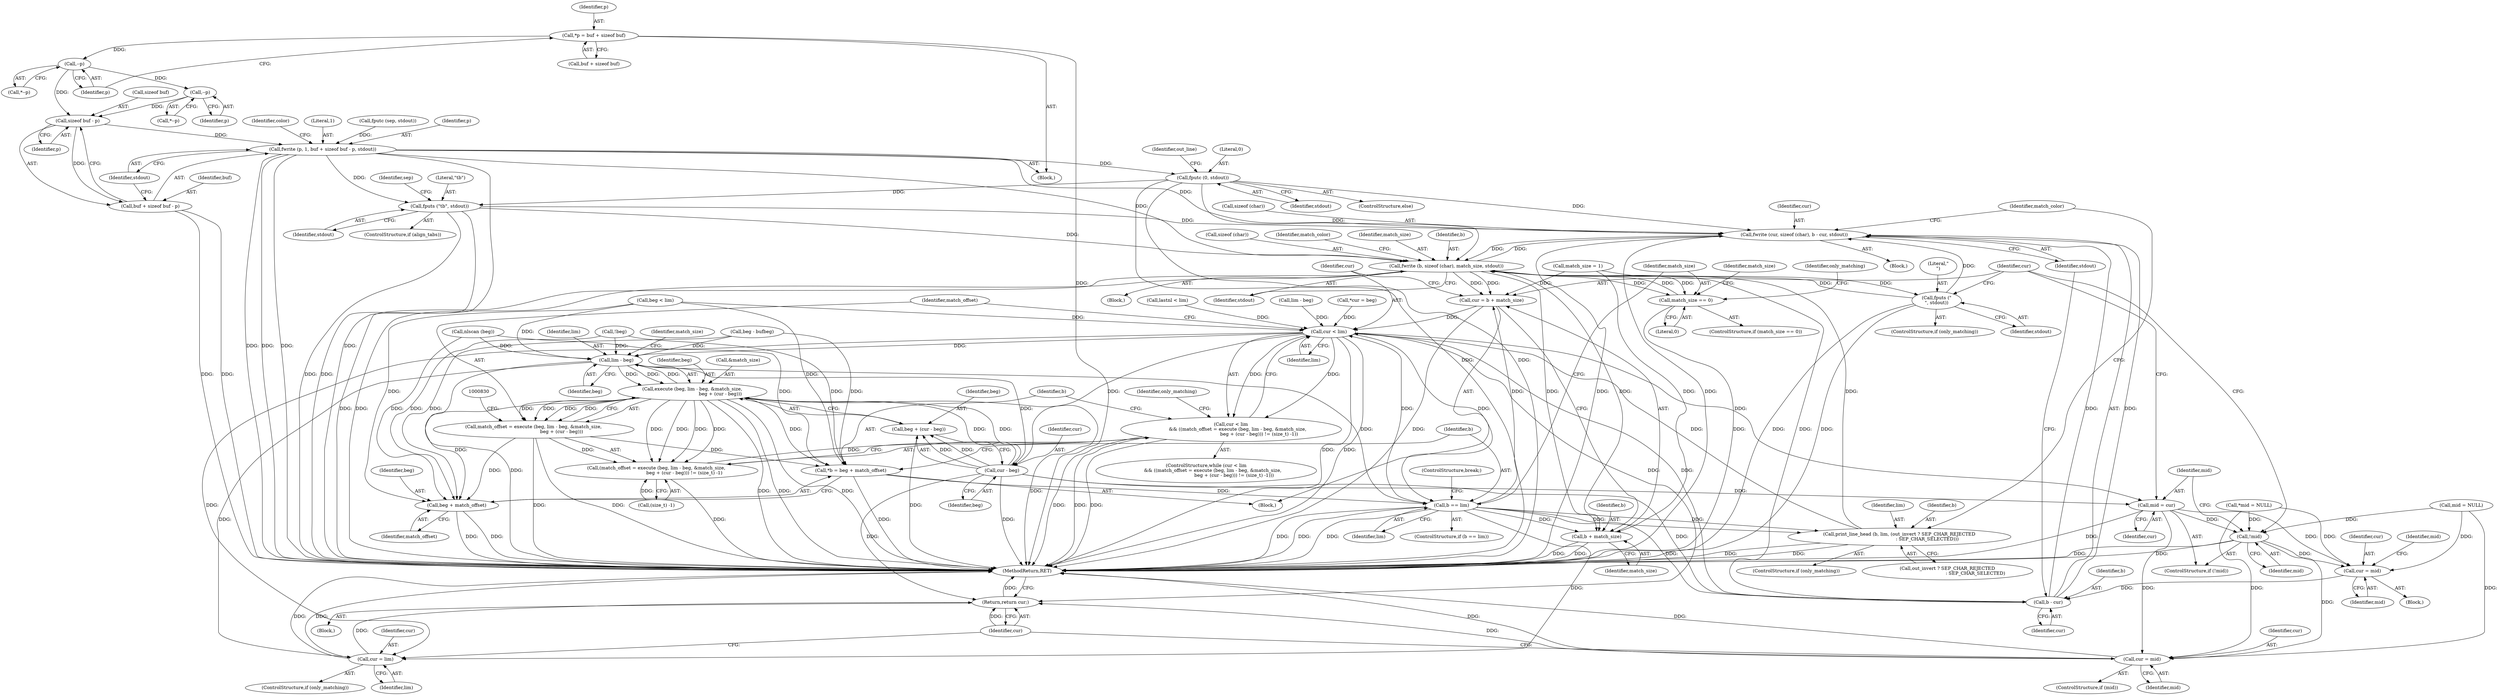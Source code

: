 digraph "0_savannah_8fcf61523644df42e1905c81bed26838e0b04f91@API" {
"1000708" [label="(Call,sizeof buf - p)"];
"1000675" [label="(Call,--p)"];
"1000665" [label="(Call,*p = buf + sizeof buf)"];
"1000698" [label="(Call,--p)"];
"1000703" [label="(Call,fwrite (p, 1, buf + sizeof buf - p, stdout))"];
"1000730" [label="(Call,fputc (0, stdout))"];
"1000793" [label="(Call,fputs (\"\t\b\", stdout))"];
"1000883" [label="(Call,fwrite (cur, sizeof (char), b - cur, stdout))"];
"1000893" [label="(Call,fwrite (b, sizeof (char), match_size, stdout))"];
"1000846" [label="(Call,match_size == 0)"];
"1000903" [label="(Call,fputs (\"\n\", stdout))"];
"1000906" [label="(Call,cur = b + match_size)"];
"1000811" [label="(Call,cur < lim)"];
"1000810" [label="(Call,cur < lim\n         && ((match_offset = execute (beg, lim - beg, &match_size,\n                                      beg + (cur - beg))) != (size_t) -1))"];
"1000819" [label="(Call,lim - beg)"];
"1000817" [label="(Call,execute (beg, lim - beg, &match_size,\n                                      beg + (cur - beg)))"];
"1000814" [label="(Call,(match_offset = execute (beg, lim - beg, &match_size,\n                                      beg + (cur - beg))) != (size_t) -1)"];
"1000815" [label="(Call,match_offset = execute (beg, lim - beg, &match_size,\n                                      beg + (cur - beg)))"];
"1000835" [label="(Call,*b = beg + match_offset)"];
"1000841" [label="(Call,b == lim)"];
"1000863" [label="(Call,print_line_head (b, lim, (out_invert ? SEP_CHAR_REJECTED\n                                      : SEP_CHAR_SELECTED)))"];
"1000887" [label="(Call,b - cur)"];
"1000908" [label="(Call,b + match_size)"];
"1000913" [label="(Call,cur = lim)"];
"1000922" [label="(Return,return cur;)"];
"1000837" [label="(Call,beg + match_offset)"];
"1000826" [label="(Call,cur - beg)"];
"1000824" [label="(Call,beg + (cur - beg))"];
"1000856" [label="(Call,mid = cur)"];
"1000854" [label="(Call,!mid)"];
"1000877" [label="(Call,cur = mid)"];
"1000919" [label="(Call,cur = mid)"];
"1000706" [label="(Call,buf + sizeof buf - p)"];
"1000887" [label="(Call,b - cur)"];
"1000809" [label="(ControlStructure,while (cur < lim\n         && ((match_offset = execute (beg, lim - beg, &match_size,\n                                      beg + (cur - beg))) != (size_t) -1)))"];
"1000866" [label="(Call,out_invert ? SEP_CHAR_REJECTED\n                                      : SEP_CHAR_SELECTED)"];
"1001415" [label="(MethodReturn,RET)"];
"1000911" [label="(ControlStructure,if (only_matching))"];
"1000839" [label="(Identifier,match_offset)"];
"1000674" [label="(Call,*--p)"];
"1000907" [label="(Identifier,cur)"];
"1000633" [label="(Call,!beg)"];
"1000904" [label="(Literal,\"\n\")"];
"1000811" [label="(Call,cur < lim)"];
"1000714" [label="(Identifier,color)"];
"1000883" [label="(Call,fwrite (cur, sizeof (char), b - cur, stdout))"];
"1000797" [label="(Identifier,sep)"];
"1000666" [label="(Identifier,p)"];
"1000898" [label="(Identifier,stdout)"];
"1000708" [label="(Call,sizeof buf - p)"];
"1000876" [label="(Block,)"];
"1000806" [label="(Call,*mid = NULL)"];
"1000823" [label="(Identifier,match_size)"];
"1000707" [label="(Identifier,buf)"];
"1000676" [label="(Identifier,p)"];
"1000890" [label="(Identifier,stdout)"];
"1000838" [label="(Identifier,beg)"];
"1000895" [label="(Call,sizeof (char))"];
"1000703" [label="(Call,fwrite (p, 1, buf + sizeof buf - p, stdout))"];
"1000818" [label="(Identifier,beg)"];
"1000877" [label="(Call,cur = mid)"];
"1000815" [label="(Call,match_offset = execute (beg, lim - beg, &match_size,\n                                      beg + (cur - beg)))"];
"1000900" [label="(Identifier,match_color)"];
"1000706" [label="(Call,buf + sizeof buf - p)"];
"1000903" [label="(Call,fputs (\"\n\", stdout))"];
"1000730" [label="(Call,fputc (0, stdout))"];
"1000819" [label="(Call,lim - beg)"];
"1000798" [label="(Block,)"];
"1000893" [label="(Call,fwrite (b, sizeof (char), match_size, stdout))"];
"1000884" [label="(Identifier,cur)"];
"1000794" [label="(Literal,\"\t\b\")"];
"1000732" [label="(Identifier,stdout)"];
"1000825" [label="(Identifier,beg)"];
"1000841" [label="(Call,b == lim)"];
"1000711" [label="(Identifier,p)"];
"1000667" [label="(Call,buf + sizeof buf)"];
"1000892" [label="(Identifier,match_color)"];
"1000881" [label="(Identifier,mid)"];
"1000843" [label="(Identifier,lim)"];
"1000737" [label="(Call,lastnl < lim)"];
"1000629" [label="(Call,lim - beg)"];
"1000814" [label="(Call,(match_offset = execute (beg, lim - beg, &match_size,\n                                      beg + (cur - beg))) != (size_t) -1)"];
"1000817" [label="(Call,execute (beg, lim - beg, &match_size,\n                                      beg + (cur - beg)))"];
"1000912" [label="(Identifier,only_matching)"];
"1000697" [label="(Call,*--p)"];
"1000920" [label="(Identifier,cur)"];
"1000850" [label="(Call,match_size = 1)"];
"1000856" [label="(Call,mid = cur)"];
"1000908" [label="(Call,b + match_size)"];
"1000699" [label="(Identifier,p)"];
"1000847" [label="(Identifier,match_size)"];
"1000820" [label="(Identifier,lim)"];
"1000864" [label="(Identifier,b)"];
"1000712" [label="(Identifier,stdout)"];
"1000913" [label="(Call,cur = lim)"];
"1000905" [label="(Identifier,stdout)"];
"1000889" [label="(Identifier,cur)"];
"1000851" [label="(Identifier,match_size)"];
"1000914" [label="(Identifier,cur)"];
"1000802" [label="(Call,*cur = beg)"];
"1000897" [label="(Identifier,match_size)"];
"1000862" [label="(Identifier,only_matching)"];
"1000770" [label="(Call,beg - bufbeg)"];
"1000791" [label="(ControlStructure,if (align_tabs))"];
"1000846" [label="(Call,match_size == 0)"];
"1000618" [label="(Call,beg < lim)"];
"1000857" [label="(Identifier,mid)"];
"1000824" [label="(Call,beg + (cur - beg))"];
"1000917" [label="(ControlStructure,if (mid))"];
"1000879" [label="(Identifier,mid)"];
"1000842" [label="(Identifier,b)"];
"1000923" [label="(Identifier,cur)"];
"1000860" [label="(Block,)"];
"1000793" [label="(Call,fputs (\"\t\b\", stdout))"];
"1000833" [label="(Block,)"];
"1000813" [label="(Identifier,lim)"];
"1000734" [label="(Identifier,out_line)"];
"1000731" [label="(Literal,0)"];
"1000844" [label="(ControlStructure,break;)"];
"1000827" [label="(Identifier,cur)"];
"1000840" [label="(ControlStructure,if (b == lim))"];
"1000729" [label="(ControlStructure,else)"];
"1000910" [label="(Identifier,match_size)"];
"1000858" [label="(Identifier,cur)"];
"1000836" [label="(Identifier,b)"];
"1000888" [label="(Identifier,b)"];
"1000919" [label="(Call,cur = mid)"];
"1000906" [label="(Call,cur = b + match_size)"];
"1000816" [label="(Identifier,match_offset)"];
"1000863" [label="(Call,print_line_head (b, lim, (out_invert ? SEP_CHAR_REJECTED\n                                      : SEP_CHAR_SELECTED)))"];
"1000705" [label="(Literal,1)"];
"1000821" [label="(Identifier,beg)"];
"1000657" [label="(Call,fputc (sep, stdout))"];
"1000871" [label="(Block,)"];
"1000854" [label="(Call,!mid)"];
"1000704" [label="(Identifier,p)"];
"1000855" [label="(Identifier,mid)"];
"1000901" [label="(ControlStructure,if (only_matching))"];
"1000880" [label="(Call,mid = NULL)"];
"1000675" [label="(Call,--p)"];
"1000915" [label="(Identifier,lim)"];
"1000853" [label="(ControlStructure,if (!mid))"];
"1000828" [label="(Identifier,beg)"];
"1000741" [label="(Call,nlscan (beg))"];
"1000665" [label="(Call,*p = buf + sizeof buf)"];
"1000810" [label="(Call,cur < lim\n         && ((match_offset = execute (beg, lim - beg, &match_size,\n                                      beg + (cur - beg))) != (size_t) -1))"];
"1000826" [label="(Call,cur - beg)"];
"1000921" [label="(Identifier,mid)"];
"1000795" [label="(Identifier,stdout)"];
"1000837" [label="(Call,beg + match_offset)"];
"1000822" [label="(Call,&match_size)"];
"1000812" [label="(Identifier,cur)"];
"1000909" [label="(Identifier,b)"];
"1000662" [label="(Block,)"];
"1000922" [label="(Return,return cur;)"];
"1000829" [label="(Call,(size_t) -1)"];
"1000698" [label="(Call,--p)"];
"1000865" [label="(Identifier,lim)"];
"1000861" [label="(ControlStructure,if (only_matching))"];
"1000885" [label="(Call,sizeof (char))"];
"1000845" [label="(ControlStructure,if (match_size == 0))"];
"1000894" [label="(Identifier,b)"];
"1000848" [label="(Literal,0)"];
"1000835" [label="(Call,*b = beg + match_offset)"];
"1000878" [label="(Identifier,cur)"];
"1000709" [label="(Call,sizeof buf)"];
"1000708" -> "1000706"  [label="AST: "];
"1000708" -> "1000711"  [label="CFG: "];
"1000709" -> "1000708"  [label="AST: "];
"1000711" -> "1000708"  [label="AST: "];
"1000706" -> "1000708"  [label="CFG: "];
"1000708" -> "1000703"  [label="DDG: "];
"1000708" -> "1000706"  [label="DDG: "];
"1000675" -> "1000708"  [label="DDG: "];
"1000698" -> "1000708"  [label="DDG: "];
"1000675" -> "1000674"  [label="AST: "];
"1000675" -> "1000676"  [label="CFG: "];
"1000676" -> "1000675"  [label="AST: "];
"1000674" -> "1000675"  [label="CFG: "];
"1000665" -> "1000675"  [label="DDG: "];
"1000675" -> "1000698"  [label="DDG: "];
"1000665" -> "1000662"  [label="AST: "];
"1000665" -> "1000667"  [label="CFG: "];
"1000666" -> "1000665"  [label="AST: "];
"1000667" -> "1000665"  [label="AST: "];
"1000676" -> "1000665"  [label="CFG: "];
"1000665" -> "1001415"  [label="DDG: "];
"1000698" -> "1000697"  [label="AST: "];
"1000698" -> "1000699"  [label="CFG: "];
"1000699" -> "1000698"  [label="AST: "];
"1000697" -> "1000698"  [label="CFG: "];
"1000703" -> "1000662"  [label="AST: "];
"1000703" -> "1000712"  [label="CFG: "];
"1000704" -> "1000703"  [label="AST: "];
"1000705" -> "1000703"  [label="AST: "];
"1000706" -> "1000703"  [label="AST: "];
"1000712" -> "1000703"  [label="AST: "];
"1000714" -> "1000703"  [label="CFG: "];
"1000703" -> "1001415"  [label="DDG: "];
"1000703" -> "1001415"  [label="DDG: "];
"1000703" -> "1001415"  [label="DDG: "];
"1000703" -> "1001415"  [label="DDG: "];
"1000657" -> "1000703"  [label="DDG: "];
"1000703" -> "1000730"  [label="DDG: "];
"1000703" -> "1000793"  [label="DDG: "];
"1000703" -> "1000883"  [label="DDG: "];
"1000703" -> "1000893"  [label="DDG: "];
"1000730" -> "1000729"  [label="AST: "];
"1000730" -> "1000732"  [label="CFG: "];
"1000731" -> "1000730"  [label="AST: "];
"1000732" -> "1000730"  [label="AST: "];
"1000734" -> "1000730"  [label="CFG: "];
"1000730" -> "1001415"  [label="DDG: "];
"1000730" -> "1001415"  [label="DDG: "];
"1000730" -> "1000793"  [label="DDG: "];
"1000730" -> "1000883"  [label="DDG: "];
"1000730" -> "1000893"  [label="DDG: "];
"1000793" -> "1000791"  [label="AST: "];
"1000793" -> "1000795"  [label="CFG: "];
"1000794" -> "1000793"  [label="AST: "];
"1000795" -> "1000793"  [label="AST: "];
"1000797" -> "1000793"  [label="CFG: "];
"1000793" -> "1001415"  [label="DDG: "];
"1000793" -> "1001415"  [label="DDG: "];
"1000793" -> "1000883"  [label="DDG: "];
"1000793" -> "1000893"  [label="DDG: "];
"1000883" -> "1000871"  [label="AST: "];
"1000883" -> "1000890"  [label="CFG: "];
"1000884" -> "1000883"  [label="AST: "];
"1000885" -> "1000883"  [label="AST: "];
"1000887" -> "1000883"  [label="AST: "];
"1000890" -> "1000883"  [label="AST: "];
"1000892" -> "1000883"  [label="CFG: "];
"1000883" -> "1001415"  [label="DDG: "];
"1000883" -> "1001415"  [label="DDG: "];
"1000887" -> "1000883"  [label="DDG: "];
"1000887" -> "1000883"  [label="DDG: "];
"1000893" -> "1000883"  [label="DDG: "];
"1000903" -> "1000883"  [label="DDG: "];
"1000883" -> "1000893"  [label="DDG: "];
"1000893" -> "1000860"  [label="AST: "];
"1000893" -> "1000898"  [label="CFG: "];
"1000894" -> "1000893"  [label="AST: "];
"1000895" -> "1000893"  [label="AST: "];
"1000897" -> "1000893"  [label="AST: "];
"1000898" -> "1000893"  [label="AST: "];
"1000900" -> "1000893"  [label="CFG: "];
"1000893" -> "1001415"  [label="DDG: "];
"1000893" -> "1001415"  [label="DDG: "];
"1000893" -> "1000846"  [label="DDG: "];
"1000863" -> "1000893"  [label="DDG: "];
"1000887" -> "1000893"  [label="DDG: "];
"1000846" -> "1000893"  [label="DDG: "];
"1000903" -> "1000893"  [label="DDG: "];
"1000893" -> "1000903"  [label="DDG: "];
"1000893" -> "1000906"  [label="DDG: "];
"1000893" -> "1000906"  [label="DDG: "];
"1000893" -> "1000908"  [label="DDG: "];
"1000893" -> "1000908"  [label="DDG: "];
"1000846" -> "1000845"  [label="AST: "];
"1000846" -> "1000848"  [label="CFG: "];
"1000847" -> "1000846"  [label="AST: "];
"1000848" -> "1000846"  [label="AST: "];
"1000851" -> "1000846"  [label="CFG: "];
"1000862" -> "1000846"  [label="CFG: "];
"1000846" -> "1001415"  [label="DDG: "];
"1000850" -> "1000846"  [label="DDG: "];
"1000903" -> "1000901"  [label="AST: "];
"1000903" -> "1000905"  [label="CFG: "];
"1000904" -> "1000903"  [label="AST: "];
"1000905" -> "1000903"  [label="AST: "];
"1000907" -> "1000903"  [label="CFG: "];
"1000903" -> "1001415"  [label="DDG: "];
"1000903" -> "1001415"  [label="DDG: "];
"1000906" -> "1000833"  [label="AST: "];
"1000906" -> "1000908"  [label="CFG: "];
"1000907" -> "1000906"  [label="AST: "];
"1000908" -> "1000906"  [label="AST: "];
"1000812" -> "1000906"  [label="CFG: "];
"1000906" -> "1001415"  [label="DDG: "];
"1000906" -> "1000811"  [label="DDG: "];
"1000841" -> "1000906"  [label="DDG: "];
"1000850" -> "1000906"  [label="DDG: "];
"1000811" -> "1000810"  [label="AST: "];
"1000811" -> "1000813"  [label="CFG: "];
"1000812" -> "1000811"  [label="AST: "];
"1000813" -> "1000811"  [label="AST: "];
"1000816" -> "1000811"  [label="CFG: "];
"1000810" -> "1000811"  [label="CFG: "];
"1000811" -> "1001415"  [label="DDG: "];
"1000811" -> "1001415"  [label="DDG: "];
"1000811" -> "1000810"  [label="DDG: "];
"1000811" -> "1000810"  [label="DDG: "];
"1000802" -> "1000811"  [label="DDG: "];
"1000841" -> "1000811"  [label="DDG: "];
"1000863" -> "1000811"  [label="DDG: "];
"1000737" -> "1000811"  [label="DDG: "];
"1000629" -> "1000811"  [label="DDG: "];
"1000618" -> "1000811"  [label="DDG: "];
"1000811" -> "1000819"  [label="DDG: "];
"1000811" -> "1000826"  [label="DDG: "];
"1000811" -> "1000841"  [label="DDG: "];
"1000811" -> "1000856"  [label="DDG: "];
"1000811" -> "1000887"  [label="DDG: "];
"1000811" -> "1000913"  [label="DDG: "];
"1000811" -> "1000922"  [label="DDG: "];
"1000810" -> "1000809"  [label="AST: "];
"1000810" -> "1000814"  [label="CFG: "];
"1000814" -> "1000810"  [label="AST: "];
"1000836" -> "1000810"  [label="CFG: "];
"1000912" -> "1000810"  [label="CFG: "];
"1000810" -> "1001415"  [label="DDG: "];
"1000810" -> "1001415"  [label="DDG: "];
"1000810" -> "1001415"  [label="DDG: "];
"1000814" -> "1000810"  [label="DDG: "];
"1000819" -> "1000817"  [label="AST: "];
"1000819" -> "1000821"  [label="CFG: "];
"1000820" -> "1000819"  [label="AST: "];
"1000821" -> "1000819"  [label="AST: "];
"1000823" -> "1000819"  [label="CFG: "];
"1000819" -> "1001415"  [label="DDG: "];
"1000819" -> "1000817"  [label="DDG: "];
"1000819" -> "1000817"  [label="DDG: "];
"1000817" -> "1000819"  [label="DDG: "];
"1000741" -> "1000819"  [label="DDG: "];
"1000618" -> "1000819"  [label="DDG: "];
"1000633" -> "1000819"  [label="DDG: "];
"1000770" -> "1000819"  [label="DDG: "];
"1000819" -> "1000826"  [label="DDG: "];
"1000819" -> "1000841"  [label="DDG: "];
"1000819" -> "1000913"  [label="DDG: "];
"1000817" -> "1000815"  [label="AST: "];
"1000817" -> "1000824"  [label="CFG: "];
"1000818" -> "1000817"  [label="AST: "];
"1000822" -> "1000817"  [label="AST: "];
"1000824" -> "1000817"  [label="AST: "];
"1000815" -> "1000817"  [label="CFG: "];
"1000817" -> "1001415"  [label="DDG: "];
"1000817" -> "1001415"  [label="DDG: "];
"1000817" -> "1001415"  [label="DDG: "];
"1000817" -> "1001415"  [label="DDG: "];
"1000817" -> "1000814"  [label="DDG: "];
"1000817" -> "1000814"  [label="DDG: "];
"1000817" -> "1000814"  [label="DDG: "];
"1000817" -> "1000814"  [label="DDG: "];
"1000817" -> "1000815"  [label="DDG: "];
"1000817" -> "1000815"  [label="DDG: "];
"1000817" -> "1000815"  [label="DDG: "];
"1000817" -> "1000815"  [label="DDG: "];
"1000826" -> "1000817"  [label="DDG: "];
"1000826" -> "1000817"  [label="DDG: "];
"1000817" -> "1000835"  [label="DDG: "];
"1000817" -> "1000837"  [label="DDG: "];
"1000814" -> "1000829"  [label="CFG: "];
"1000815" -> "1000814"  [label="AST: "];
"1000829" -> "1000814"  [label="AST: "];
"1000814" -> "1001415"  [label="DDG: "];
"1000815" -> "1000814"  [label="DDG: "];
"1000829" -> "1000814"  [label="DDG: "];
"1000816" -> "1000815"  [label="AST: "];
"1000830" -> "1000815"  [label="CFG: "];
"1000815" -> "1001415"  [label="DDG: "];
"1000815" -> "1001415"  [label="DDG: "];
"1000815" -> "1000835"  [label="DDG: "];
"1000815" -> "1000837"  [label="DDG: "];
"1000835" -> "1000833"  [label="AST: "];
"1000835" -> "1000837"  [label="CFG: "];
"1000836" -> "1000835"  [label="AST: "];
"1000837" -> "1000835"  [label="AST: "];
"1000842" -> "1000835"  [label="CFG: "];
"1000835" -> "1001415"  [label="DDG: "];
"1000741" -> "1000835"  [label="DDG: "];
"1000618" -> "1000835"  [label="DDG: "];
"1000633" -> "1000835"  [label="DDG: "];
"1000770" -> "1000835"  [label="DDG: "];
"1000835" -> "1000841"  [label="DDG: "];
"1000841" -> "1000840"  [label="AST: "];
"1000841" -> "1000843"  [label="CFG: "];
"1000842" -> "1000841"  [label="AST: "];
"1000843" -> "1000841"  [label="AST: "];
"1000844" -> "1000841"  [label="CFG: "];
"1000847" -> "1000841"  [label="CFG: "];
"1000841" -> "1001415"  [label="DDG: "];
"1000841" -> "1001415"  [label="DDG: "];
"1000841" -> "1001415"  [label="DDG: "];
"1000841" -> "1000863"  [label="DDG: "];
"1000841" -> "1000863"  [label="DDG: "];
"1000841" -> "1000887"  [label="DDG: "];
"1000841" -> "1000908"  [label="DDG: "];
"1000841" -> "1000913"  [label="DDG: "];
"1000863" -> "1000861"  [label="AST: "];
"1000863" -> "1000866"  [label="CFG: "];
"1000864" -> "1000863"  [label="AST: "];
"1000865" -> "1000863"  [label="AST: "];
"1000866" -> "1000863"  [label="AST: "];
"1000892" -> "1000863"  [label="CFG: "];
"1000863" -> "1001415"  [label="DDG: "];
"1000863" -> "1001415"  [label="DDG: "];
"1000887" -> "1000889"  [label="CFG: "];
"1000888" -> "1000887"  [label="AST: "];
"1000889" -> "1000887"  [label="AST: "];
"1000890" -> "1000887"  [label="CFG: "];
"1000877" -> "1000887"  [label="DDG: "];
"1000826" -> "1000887"  [label="DDG: "];
"1000908" -> "1000910"  [label="CFG: "];
"1000909" -> "1000908"  [label="AST: "];
"1000910" -> "1000908"  [label="AST: "];
"1000908" -> "1001415"  [label="DDG: "];
"1000908" -> "1001415"  [label="DDG: "];
"1000850" -> "1000908"  [label="DDG: "];
"1000913" -> "1000911"  [label="AST: "];
"1000913" -> "1000915"  [label="CFG: "];
"1000914" -> "1000913"  [label="AST: "];
"1000915" -> "1000913"  [label="AST: "];
"1000923" -> "1000913"  [label="CFG: "];
"1000913" -> "1001415"  [label="DDG: "];
"1000913" -> "1001415"  [label="DDG: "];
"1000913" -> "1000922"  [label="DDG: "];
"1000922" -> "1000798"  [label="AST: "];
"1000922" -> "1000923"  [label="CFG: "];
"1000923" -> "1000922"  [label="AST: "];
"1001415" -> "1000922"  [label="CFG: "];
"1000922" -> "1001415"  [label="DDG: "];
"1000923" -> "1000922"  [label="DDG: "];
"1000919" -> "1000922"  [label="DDG: "];
"1000826" -> "1000922"  [label="DDG: "];
"1000837" -> "1000839"  [label="CFG: "];
"1000838" -> "1000837"  [label="AST: "];
"1000839" -> "1000837"  [label="AST: "];
"1000837" -> "1001415"  [label="DDG: "];
"1000837" -> "1001415"  [label="DDG: "];
"1000741" -> "1000837"  [label="DDG: "];
"1000618" -> "1000837"  [label="DDG: "];
"1000633" -> "1000837"  [label="DDG: "];
"1000770" -> "1000837"  [label="DDG: "];
"1000826" -> "1000824"  [label="AST: "];
"1000826" -> "1000828"  [label="CFG: "];
"1000827" -> "1000826"  [label="AST: "];
"1000828" -> "1000826"  [label="AST: "];
"1000824" -> "1000826"  [label="CFG: "];
"1000826" -> "1001415"  [label="DDG: "];
"1000826" -> "1000824"  [label="DDG: "];
"1000826" -> "1000824"  [label="DDG: "];
"1000826" -> "1000856"  [label="DDG: "];
"1000825" -> "1000824"  [label="AST: "];
"1000824" -> "1001415"  [label="DDG: "];
"1000856" -> "1000853"  [label="AST: "];
"1000856" -> "1000858"  [label="CFG: "];
"1000857" -> "1000856"  [label="AST: "];
"1000858" -> "1000856"  [label="AST: "];
"1000907" -> "1000856"  [label="CFG: "];
"1000856" -> "1001415"  [label="DDG: "];
"1000856" -> "1000854"  [label="DDG: "];
"1000856" -> "1000877"  [label="DDG: "];
"1000856" -> "1000919"  [label="DDG: "];
"1000854" -> "1000853"  [label="AST: "];
"1000854" -> "1000855"  [label="CFG: "];
"1000855" -> "1000854"  [label="AST: "];
"1000857" -> "1000854"  [label="CFG: "];
"1000907" -> "1000854"  [label="CFG: "];
"1000854" -> "1001415"  [label="DDG: "];
"1000854" -> "1001415"  [label="DDG: "];
"1000806" -> "1000854"  [label="DDG: "];
"1000880" -> "1000854"  [label="DDG: "];
"1000854" -> "1000877"  [label="DDG: "];
"1000854" -> "1000919"  [label="DDG: "];
"1000877" -> "1000876"  [label="AST: "];
"1000877" -> "1000879"  [label="CFG: "];
"1000878" -> "1000877"  [label="AST: "];
"1000879" -> "1000877"  [label="AST: "];
"1000881" -> "1000877"  [label="CFG: "];
"1000806" -> "1000877"  [label="DDG: "];
"1000880" -> "1000877"  [label="DDG: "];
"1000919" -> "1000917"  [label="AST: "];
"1000919" -> "1000921"  [label="CFG: "];
"1000920" -> "1000919"  [label="AST: "];
"1000921" -> "1000919"  [label="AST: "];
"1000923" -> "1000919"  [label="CFG: "];
"1000919" -> "1001415"  [label="DDG: "];
"1000919" -> "1001415"  [label="DDG: "];
"1000806" -> "1000919"  [label="DDG: "];
"1000880" -> "1000919"  [label="DDG: "];
"1000707" -> "1000706"  [label="AST: "];
"1000712" -> "1000706"  [label="CFG: "];
"1000706" -> "1001415"  [label="DDG: "];
"1000706" -> "1001415"  [label="DDG: "];
}
